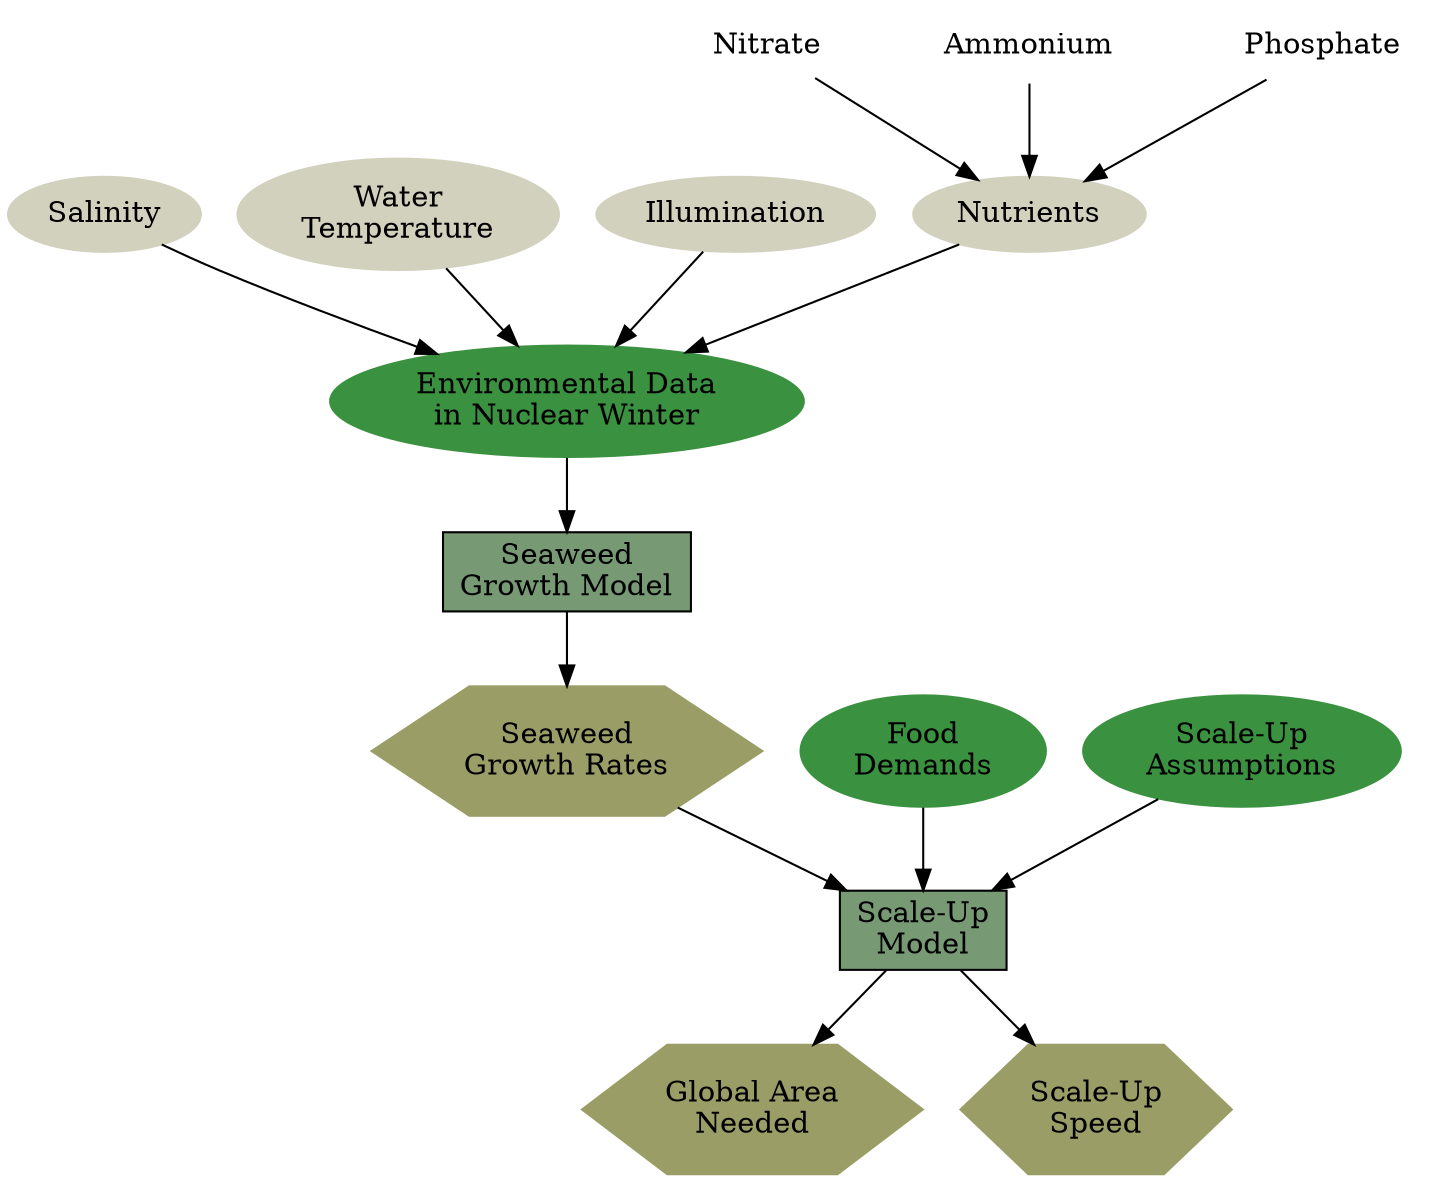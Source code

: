 digraph ModelOverview{
    // Inputs for the model
    salinity [label="Salinity", style="filled", color="#D2D1BE"];
    temperature [label="Water\nTemperature", style="filled", color="#D2D1BE"];
    illumination [label="Illumination", style="filled", color="#D2D1BE"];
    nutrients [label="Nutrients", style="filled", color="#D2D1BE"];
    // link nutrients
    nitrate [label="Nitrate",style="filled", color="white"];
    ammonium [label="Ammonium",style="filled", color="white"];
    phosphate [label="Phosphate",style="filled", color="white"];
    // link nutrients to nutrients
    nitrate -> nutrients
    ammonium -> nutrients
    phosphate -> nutrients

    env_data [label="Environmental Data\nin Nuclear Winter", style="filled",color="#3A913F"];
    // link env_data to nutrients
    nutrients -> env_data;
    illumination -> env_data;
    temperature -> env_data;
    salinity -> env_data;

    // link env_data to the model
    model_growth [label="Seaweed\nGrowth Model", shape=box, style="filled", fillcolor="#779974"];
    env_data -> model_growth;

    // Outputs of the model
    growth [label="Seaweed\nGrowth Rates", shape=hexagon, color="#9B9D67", style="filled"];
    // link growth to model
    model_growth -> growth;

    // link growth to upscaling model
    upscaling_model [label="Scale-Up\nModel", shape=box, style="filled", fillcolor="#779974"];
    growth -> upscaling_model;

    // add additional data for the upscaling model
    food_demands [label="Food\nDemands", style="filled", color="#3A913F"];
    assumptions [label="Scale-Up\nAssumptions", style="filled",color="#3A913F"];
    food_demands -> upscaling_model;
    assumptions -> upscaling_model;

    // link upscaling model to the output
    area_needed [label="Global Area\nNeeded", shape=hexagon, color="#9B9D67", style="filled"];
    upscaling_model -> area_needed;
    upscaling_speed [label="Scale-Up\nSpeed", shape=hexagon, color="#9B9D67", style="filled"];
    upscaling_model -> upscaling_speed;







}